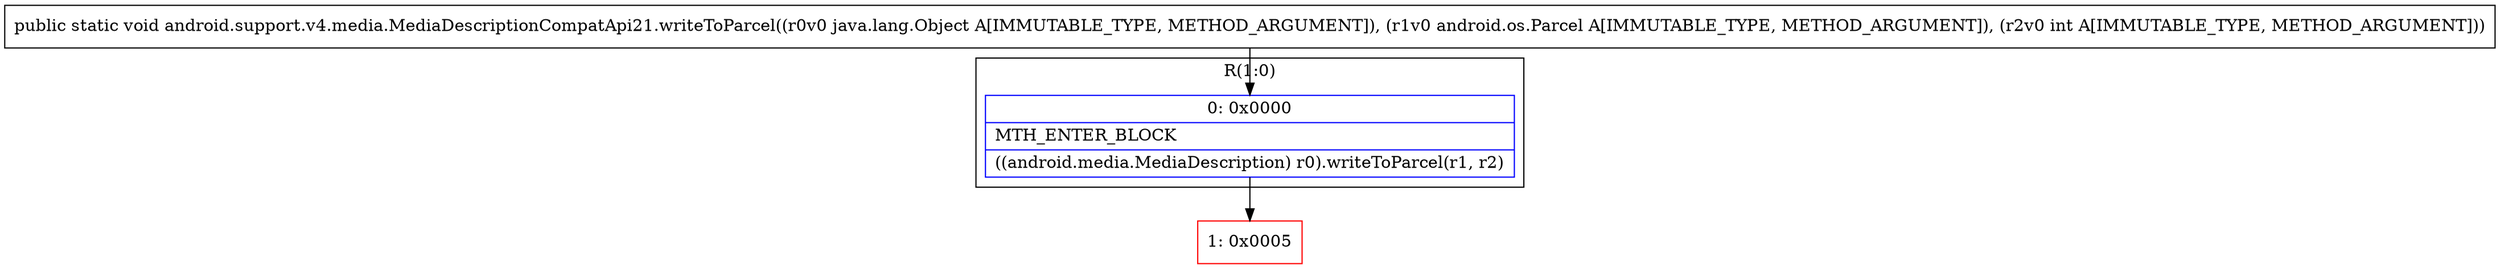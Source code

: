 digraph "CFG forandroid.support.v4.media.MediaDescriptionCompatApi21.writeToParcel(Ljava\/lang\/Object;Landroid\/os\/Parcel;I)V" {
subgraph cluster_Region_91321862 {
label = "R(1:0)";
node [shape=record,color=blue];
Node_0 [shape=record,label="{0\:\ 0x0000|MTH_ENTER_BLOCK\l|((android.media.MediaDescription) r0).writeToParcel(r1, r2)\l}"];
}
Node_1 [shape=record,color=red,label="{1\:\ 0x0005}"];
MethodNode[shape=record,label="{public static void android.support.v4.media.MediaDescriptionCompatApi21.writeToParcel((r0v0 java.lang.Object A[IMMUTABLE_TYPE, METHOD_ARGUMENT]), (r1v0 android.os.Parcel A[IMMUTABLE_TYPE, METHOD_ARGUMENT]), (r2v0 int A[IMMUTABLE_TYPE, METHOD_ARGUMENT])) }"];
MethodNode -> Node_0;
Node_0 -> Node_1;
}

